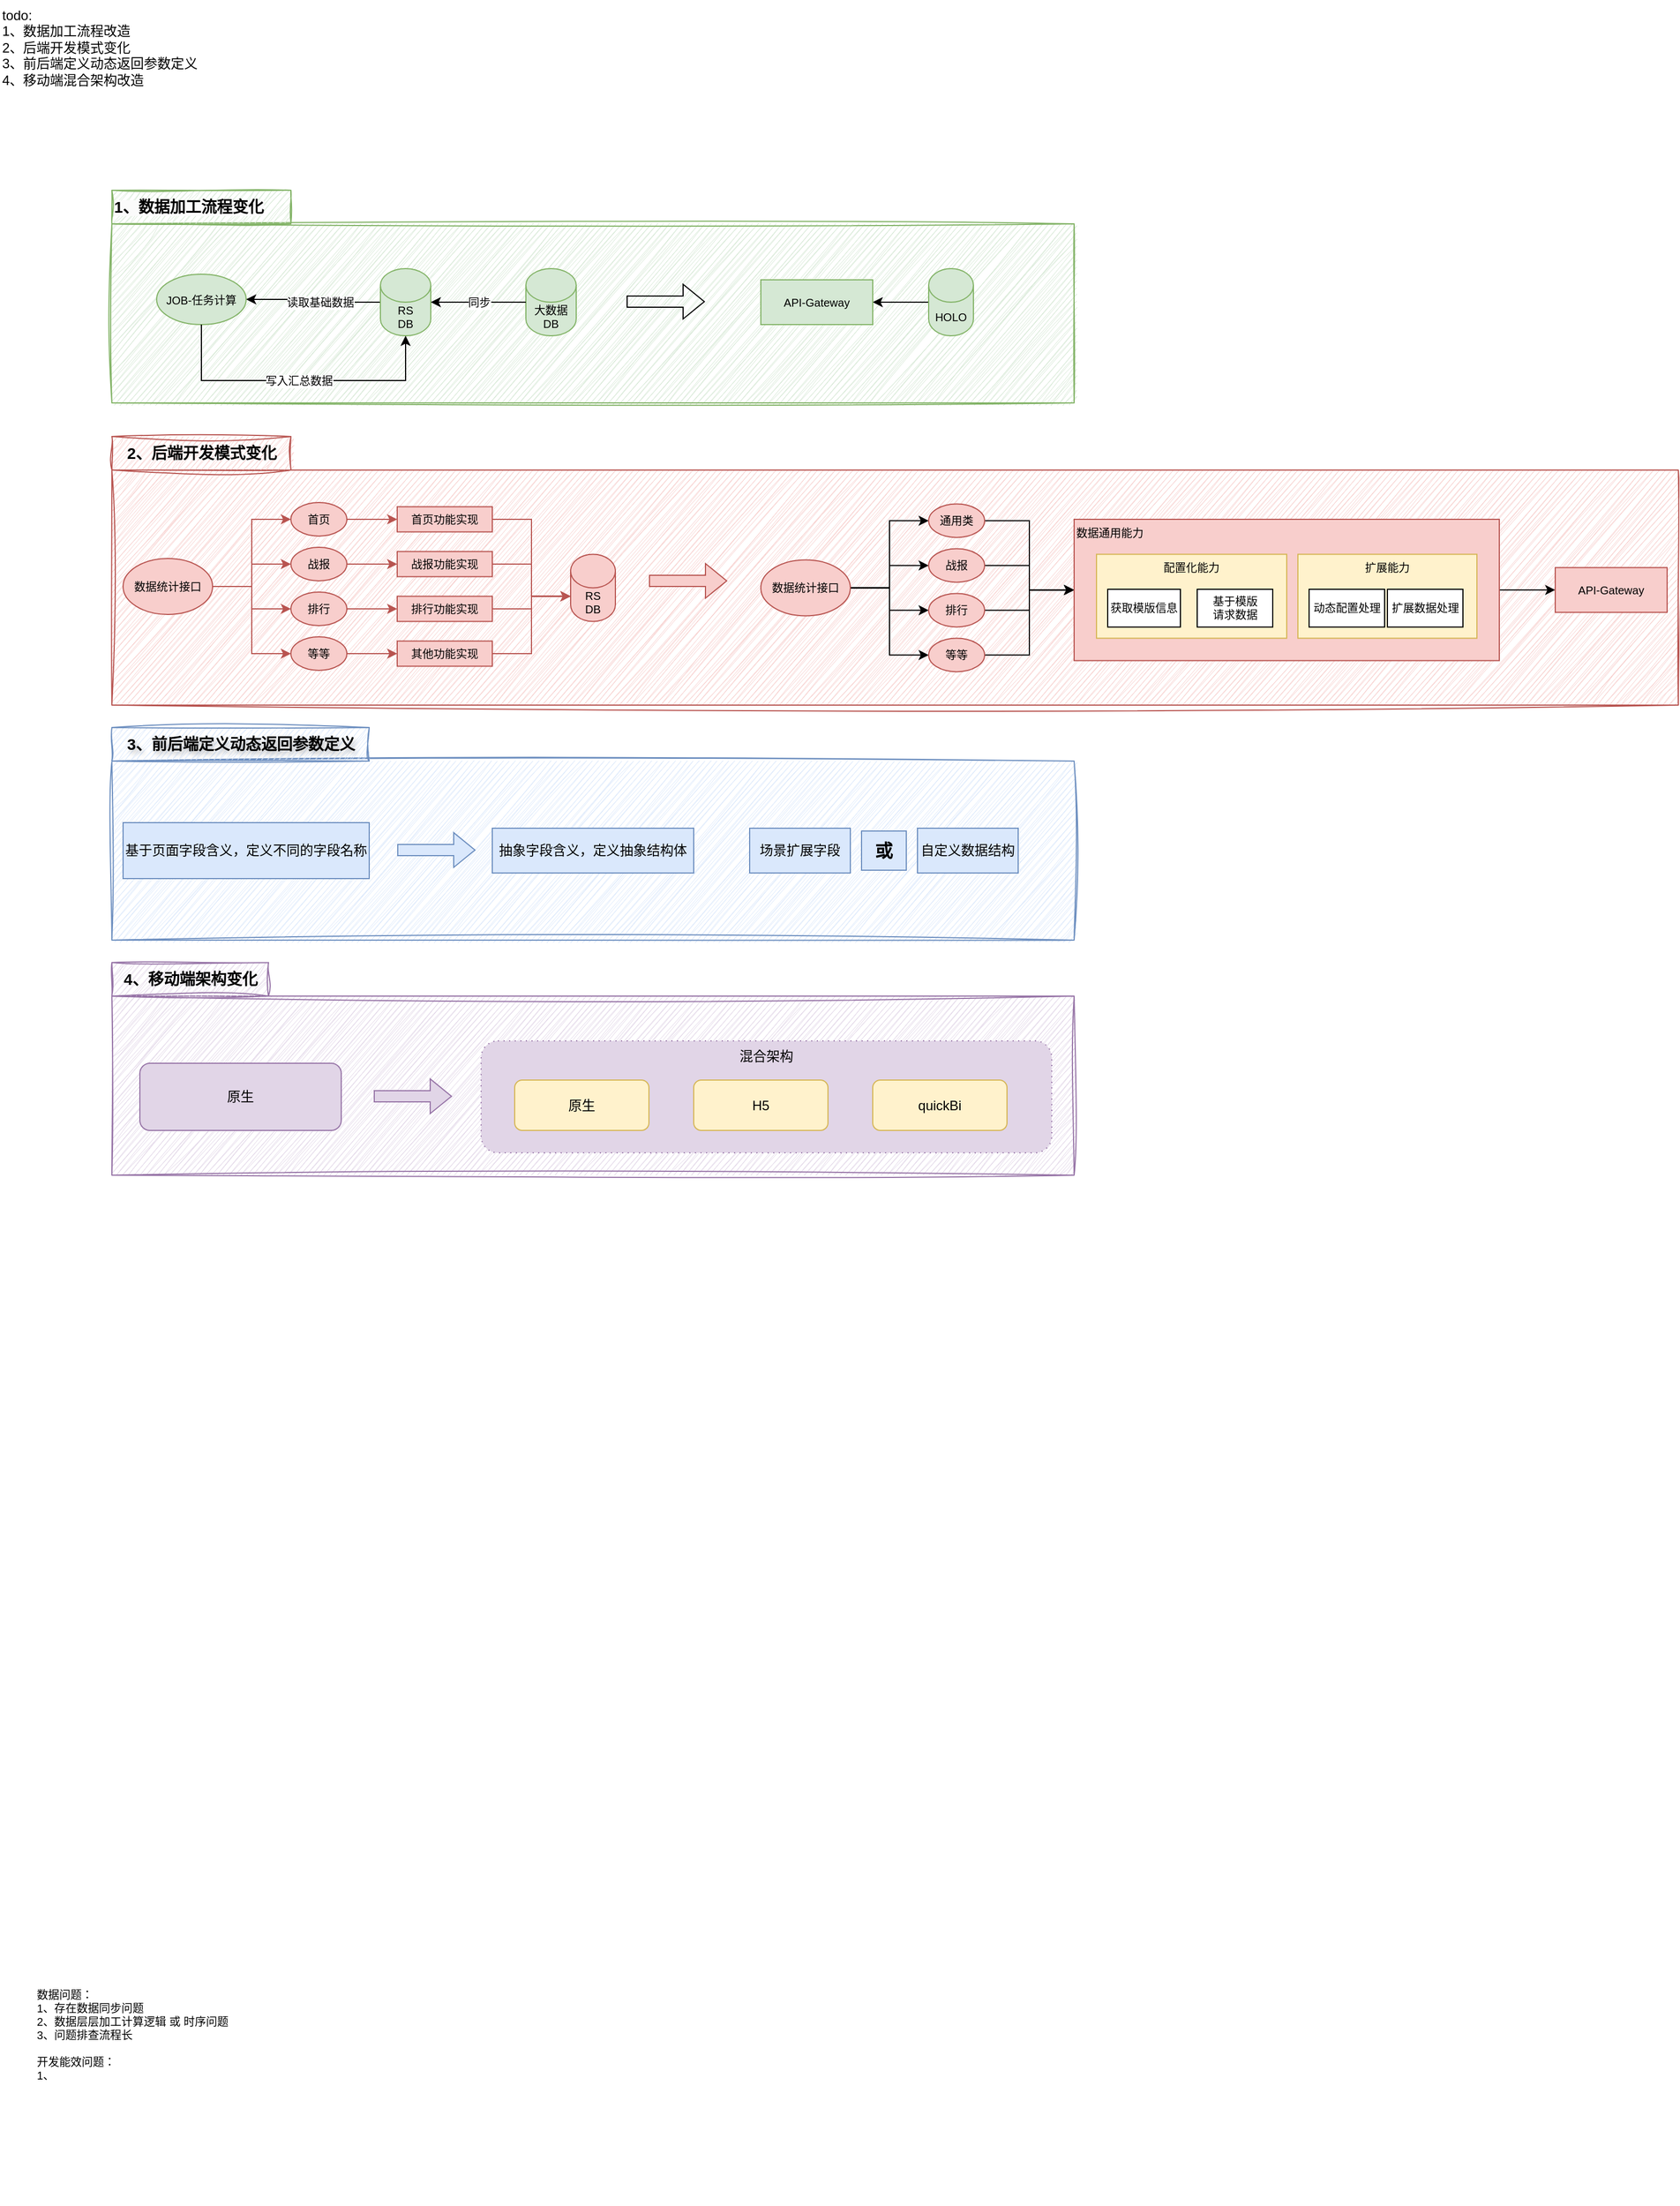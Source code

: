 <mxfile version="25.0.3">
  <diagram name="第 1 页" id="R8YURKRHeUlcDB6ha7RJ">
    <mxGraphModel dx="1307" dy="1915" grid="1" gridSize="10" guides="1" tooltips="1" connect="1" arrows="1" fold="1" page="1" pageScale="1" pageWidth="827" pageHeight="1169" math="0" shadow="0">
      <root>
        <mxCell id="0" />
        <mxCell id="1" parent="0" />
        <mxCell id="C8wExsxdSCBqk2phjL91-6" value="" style="rounded=0;whiteSpace=wrap;html=1;fillColor=#f8cecc;strokeColor=#b85450;sketch=1;curveFitting=1;jiggle=2;verticalAlign=top;align=left;" vertex="1" parent="1">
          <mxGeometry x="180" y="-620" width="1400" height="210" as="geometry" />
        </mxCell>
        <mxCell id="C8wExsxdSCBqk2phjL91-5" value="" style="rounded=0;whiteSpace=wrap;html=1;verticalAlign=top;align=left;fillColor=#d5e8d4;strokeColor=#82b366;sketch=1;curveFitting=1;jiggle=2;" vertex="1" parent="1">
          <mxGeometry x="180" y="-840" width="860" height="160" as="geometry" />
        </mxCell>
        <mxCell id="ImryK3UNKVc3aRogpXYe-1" style="edgeStyle=orthogonalEdgeStyle;rounded=0;orthogonalLoop=1;jettySize=auto;html=1;entryX=1;entryY=0.5;entryDx=0;entryDy=0;fontSize=10;" parent="1" source="ImryK3UNKVc3aRogpXYe-3" target="ImryK3UNKVc3aRogpXYe-6" edge="1">
          <mxGeometry relative="1" as="geometry" />
        </mxCell>
        <mxCell id="ImryK3UNKVc3aRogpXYe-2" value="读取基础数据" style="edgeLabel;html=1;align=center;verticalAlign=middle;resizable=0;points=[];fontSize=10;" parent="ImryK3UNKVc3aRogpXYe-1" vertex="1" connectable="0">
          <mxGeometry x="-0.111" y="3" relative="1" as="geometry">
            <mxPoint y="-3" as="offset" />
          </mxGeometry>
        </mxCell>
        <mxCell id="ImryK3UNKVc3aRogpXYe-3" value="RS&lt;br style=&quot;font-size: 10px;&quot;&gt;DB" style="shape=cylinder3;whiteSpace=wrap;html=1;boundedLbl=1;backgroundOutline=1;size=15;fontSize=10;fillColor=#d5e8d4;strokeColor=#82b366;" parent="1" vertex="1">
          <mxGeometry x="420" y="-800" width="45" height="60" as="geometry" />
        </mxCell>
        <mxCell id="ImryK3UNKVc3aRogpXYe-4" value="大数据&lt;br style=&quot;font-size: 10px;&quot;&gt;DB" style="shape=cylinder3;whiteSpace=wrap;html=1;boundedLbl=1;backgroundOutline=1;size=15;fontSize=10;fillColor=#d5e8d4;strokeColor=#82b366;" parent="1" vertex="1">
          <mxGeometry x="550" y="-800" width="45" height="60" as="geometry" />
        </mxCell>
        <mxCell id="ImryK3UNKVc3aRogpXYe-5" value="同步" style="edgeStyle=orthogonalEdgeStyle;rounded=0;orthogonalLoop=1;jettySize=auto;html=1;entryX=1;entryY=0.5;entryDx=0;entryDy=0;entryPerimeter=0;fontSize=10;" parent="1" source="ImryK3UNKVc3aRogpXYe-4" target="ImryK3UNKVc3aRogpXYe-3" edge="1">
          <mxGeometry relative="1" as="geometry" />
        </mxCell>
        <mxCell id="ImryK3UNKVc3aRogpXYe-6" value="JOB-任务计算" style="ellipse;whiteSpace=wrap;html=1;fontSize=10;fillColor=#d5e8d4;strokeColor=#82b366;" parent="1" vertex="1">
          <mxGeometry x="220" y="-795" width="80" height="45" as="geometry" />
        </mxCell>
        <mxCell id="ImryK3UNKVc3aRogpXYe-7" style="edgeStyle=orthogonalEdgeStyle;rounded=0;orthogonalLoop=1;jettySize=auto;html=1;entryX=0.5;entryY=1;entryDx=0;entryDy=0;entryPerimeter=0;fontSize=10;" parent="1" source="ImryK3UNKVc3aRogpXYe-6" target="ImryK3UNKVc3aRogpXYe-3" edge="1">
          <mxGeometry relative="1" as="geometry">
            <Array as="points">
              <mxPoint x="260" y="-700" />
              <mxPoint x="443" y="-700" />
            </Array>
          </mxGeometry>
        </mxCell>
        <mxCell id="ImryK3UNKVc3aRogpXYe-8" value="写入汇总数据" style="edgeLabel;html=1;align=center;verticalAlign=middle;resizable=0;points=[];fontSize=10;" parent="ImryK3UNKVc3aRogpXYe-7" vertex="1" connectable="0">
          <mxGeometry x="0.018" y="3" relative="1" as="geometry">
            <mxPoint x="-2" y="3" as="offset" />
          </mxGeometry>
        </mxCell>
        <mxCell id="ImryK3UNKVc3aRogpXYe-9" value="数据问题：&lt;br style=&quot;font-size: 10px;&quot;&gt;1、存在数据同步问题&lt;br style=&quot;font-size: 10px;&quot;&gt;2、数据层层加工计算逻辑 或 时序问题&lt;br style=&quot;font-size: 10px;&quot;&gt;&lt;div style=&quot;font-size: 10px;&quot;&gt;3、问题排查流程长&lt;br style=&quot;font-size: 10px;&quot;&gt;&lt;br style=&quot;font-size: 10px;&quot;&gt;开发能效问题：&lt;/div&gt;&lt;div style=&quot;font-size: 10px;&quot;&gt;1、&lt;/div&gt;" style="text;html=1;align=left;verticalAlign=top;whiteSpace=wrap;rounded=0;fontSize=10;" parent="1" vertex="1">
          <mxGeometry x="111" y="730" width="319" height="200" as="geometry" />
        </mxCell>
        <mxCell id="ImryK3UNKVc3aRogpXYe-10" style="edgeStyle=orthogonalEdgeStyle;rounded=0;orthogonalLoop=1;jettySize=auto;html=1;entryX=0;entryY=0.5;entryDx=0;entryDy=0;fontSize=10;fillColor=#f8cecc;strokeColor=#b85450;" parent="1" source="ImryK3UNKVc3aRogpXYe-14" target="ImryK3UNKVc3aRogpXYe-16" edge="1">
          <mxGeometry relative="1" as="geometry" />
        </mxCell>
        <mxCell id="ImryK3UNKVc3aRogpXYe-11" style="edgeStyle=orthogonalEdgeStyle;rounded=0;orthogonalLoop=1;jettySize=auto;html=1;entryX=0;entryY=0.5;entryDx=0;entryDy=0;fontSize=10;fillColor=#f8cecc;strokeColor=#b85450;" parent="1" source="ImryK3UNKVc3aRogpXYe-14" target="ImryK3UNKVc3aRogpXYe-21" edge="1">
          <mxGeometry relative="1" as="geometry" />
        </mxCell>
        <mxCell id="ImryK3UNKVc3aRogpXYe-12" style="edgeStyle=orthogonalEdgeStyle;rounded=0;orthogonalLoop=1;jettySize=auto;html=1;entryX=0;entryY=0.5;entryDx=0;entryDy=0;fontSize=10;fillColor=#f8cecc;strokeColor=#b85450;" parent="1" source="ImryK3UNKVc3aRogpXYe-14" target="ImryK3UNKVc3aRogpXYe-23" edge="1">
          <mxGeometry relative="1" as="geometry" />
        </mxCell>
        <mxCell id="ImryK3UNKVc3aRogpXYe-13" style="edgeStyle=orthogonalEdgeStyle;rounded=0;orthogonalLoop=1;jettySize=auto;html=1;exitX=1;exitY=0.5;exitDx=0;exitDy=0;entryX=0;entryY=0.5;entryDx=0;entryDy=0;fontSize=10;fillColor=#f8cecc;strokeColor=#b85450;" parent="1" source="ImryK3UNKVc3aRogpXYe-14" target="ImryK3UNKVc3aRogpXYe-25" edge="1">
          <mxGeometry relative="1" as="geometry" />
        </mxCell>
        <mxCell id="ImryK3UNKVc3aRogpXYe-14" value="数据统计接口" style="ellipse;whiteSpace=wrap;html=1;fontSize=10;fillColor=#f8cecc;strokeColor=#b85450;" parent="1" vertex="1">
          <mxGeometry x="190" y="-541" width="80" height="50" as="geometry" />
        </mxCell>
        <mxCell id="ImryK3UNKVc3aRogpXYe-15" value="" style="edgeStyle=orthogonalEdgeStyle;rounded=0;orthogonalLoop=1;jettySize=auto;html=1;fontSize=10;fillColor=#f8cecc;strokeColor=#b85450;" parent="1" source="ImryK3UNKVc3aRogpXYe-16" target="ImryK3UNKVc3aRogpXYe-26" edge="1">
          <mxGeometry relative="1" as="geometry" />
        </mxCell>
        <mxCell id="ImryK3UNKVc3aRogpXYe-16" value="首页" style="ellipse;whiteSpace=wrap;html=1;fontSize=10;fillColor=#f8cecc;strokeColor=#b85450;" parent="1" vertex="1">
          <mxGeometry x="340" y="-591" width="50" height="30" as="geometry" />
        </mxCell>
        <mxCell id="ImryK3UNKVc3aRogpXYe-17" value="" style="edgeStyle=orthogonalEdgeStyle;rounded=0;orthogonalLoop=1;jettySize=auto;html=1;fontSize=10;" parent="1" source="ImryK3UNKVc3aRogpXYe-18" target="ImryK3UNKVc3aRogpXYe-19" edge="1">
          <mxGeometry relative="1" as="geometry" />
        </mxCell>
        <mxCell id="ImryK3UNKVc3aRogpXYe-18" value="HOLO" style="shape=cylinder3;whiteSpace=wrap;html=1;boundedLbl=1;backgroundOutline=1;size=15;fontSize=10;fillColor=#d5e8d4;strokeColor=#82b366;" parent="1" vertex="1">
          <mxGeometry x="910" y="-800" width="40" height="60" as="geometry" />
        </mxCell>
        <mxCell id="ImryK3UNKVc3aRogpXYe-19" value="API-Gateway" style="whiteSpace=wrap;html=1;fontSize=10;fillColor=#d5e8d4;strokeColor=#82b366;" parent="1" vertex="1">
          <mxGeometry x="760" y="-790" width="100" height="40" as="geometry" />
        </mxCell>
        <mxCell id="ImryK3UNKVc3aRogpXYe-20" style="edgeStyle=orthogonalEdgeStyle;rounded=0;orthogonalLoop=1;jettySize=auto;html=1;entryX=0;entryY=0.5;entryDx=0;entryDy=0;fontSize=10;fillColor=#f8cecc;strokeColor=#b85450;" parent="1" source="ImryK3UNKVc3aRogpXYe-21" target="ImryK3UNKVc3aRogpXYe-28" edge="1">
          <mxGeometry relative="1" as="geometry" />
        </mxCell>
        <mxCell id="ImryK3UNKVc3aRogpXYe-21" value="战报" style="ellipse;whiteSpace=wrap;html=1;fontSize=10;fillColor=#f8cecc;strokeColor=#b85450;" parent="1" vertex="1">
          <mxGeometry x="340" y="-551" width="50" height="30" as="geometry" />
        </mxCell>
        <mxCell id="ImryK3UNKVc3aRogpXYe-22" style="edgeStyle=orthogonalEdgeStyle;rounded=0;orthogonalLoop=1;jettySize=auto;html=1;entryX=0;entryY=0.5;entryDx=0;entryDy=0;fontSize=10;fillColor=#f8cecc;strokeColor=#b85450;" parent="1" source="ImryK3UNKVc3aRogpXYe-23" target="ImryK3UNKVc3aRogpXYe-27" edge="1">
          <mxGeometry relative="1" as="geometry" />
        </mxCell>
        <mxCell id="ImryK3UNKVc3aRogpXYe-23" value="排行" style="ellipse;whiteSpace=wrap;html=1;fontSize=10;fillColor=#f8cecc;strokeColor=#b85450;" parent="1" vertex="1">
          <mxGeometry x="340" y="-511" width="50" height="30" as="geometry" />
        </mxCell>
        <mxCell id="ImryK3UNKVc3aRogpXYe-24" style="edgeStyle=orthogonalEdgeStyle;rounded=0;orthogonalLoop=1;jettySize=auto;html=1;entryX=0;entryY=0.5;entryDx=0;entryDy=0;fontSize=10;fillColor=#f8cecc;strokeColor=#b85450;" parent="1" source="ImryK3UNKVc3aRogpXYe-25" target="ImryK3UNKVc3aRogpXYe-29" edge="1">
          <mxGeometry relative="1" as="geometry" />
        </mxCell>
        <mxCell id="ImryK3UNKVc3aRogpXYe-25" value="等等" style="ellipse;whiteSpace=wrap;html=1;fontSize=10;fillColor=#f8cecc;strokeColor=#b85450;" parent="1" vertex="1">
          <mxGeometry x="340" y="-471" width="50" height="30" as="geometry" />
        </mxCell>
        <mxCell id="ImryK3UNKVc3aRogpXYe-26" value="首页功能实现" style="whiteSpace=wrap;html=1;fontSize=10;fillColor=#f8cecc;strokeColor=#b85450;" parent="1" vertex="1">
          <mxGeometry x="435" y="-587.25" width="85" height="22.5" as="geometry" />
        </mxCell>
        <mxCell id="ImryK3UNKVc3aRogpXYe-27" value="排行功能实现" style="whiteSpace=wrap;html=1;fontSize=10;fillColor=#f8cecc;strokeColor=#b85450;" parent="1" vertex="1">
          <mxGeometry x="435" y="-507.25" width="85" height="22.5" as="geometry" />
        </mxCell>
        <mxCell id="ImryK3UNKVc3aRogpXYe-28" value="战报功能实现" style="whiteSpace=wrap;html=1;fontSize=10;fillColor=#f8cecc;strokeColor=#b85450;" parent="1" vertex="1">
          <mxGeometry x="435" y="-547.25" width="85" height="22.5" as="geometry" />
        </mxCell>
        <mxCell id="ImryK3UNKVc3aRogpXYe-29" value="其他功能实现" style="whiteSpace=wrap;html=1;fontSize=10;fillColor=#f8cecc;strokeColor=#b85450;" parent="1" vertex="1">
          <mxGeometry x="435" y="-467.25" width="85" height="22.5" as="geometry" />
        </mxCell>
        <mxCell id="ImryK3UNKVc3aRogpXYe-30" value="" style="shape=flexArrow;endArrow=classic;html=1;rounded=0;fontSize=10;" parent="1" edge="1">
          <mxGeometry width="50" height="50" relative="1" as="geometry">
            <mxPoint x="640" y="-770.5" as="sourcePoint" />
            <mxPoint x="710" y="-770.5" as="targetPoint" />
          </mxGeometry>
        </mxCell>
        <mxCell id="ImryK3UNKVc3aRogpXYe-31" value="RS&lt;br style=&quot;font-size: 10px;&quot;&gt;DB" style="shape=cylinder3;whiteSpace=wrap;html=1;boundedLbl=1;backgroundOutline=1;size=15;fontSize=10;fillColor=#f8cecc;strokeColor=#b85450;" parent="1" vertex="1">
          <mxGeometry x="590" y="-544.75" width="40" height="60" as="geometry" />
        </mxCell>
        <mxCell id="ImryK3UNKVc3aRogpXYe-32" style="edgeStyle=orthogonalEdgeStyle;rounded=0;orthogonalLoop=1;jettySize=auto;html=1;entryX=0;entryY=0;entryDx=0;entryDy=37.5;entryPerimeter=0;fontSize=10;fillColor=#f8cecc;strokeColor=#b85450;" parent="1" source="ImryK3UNKVc3aRogpXYe-28" target="ImryK3UNKVc3aRogpXYe-31" edge="1">
          <mxGeometry relative="1" as="geometry" />
        </mxCell>
        <mxCell id="ImryK3UNKVc3aRogpXYe-33" style="edgeStyle=orthogonalEdgeStyle;rounded=0;orthogonalLoop=1;jettySize=auto;html=1;entryX=0;entryY=0;entryDx=0;entryDy=37.5;entryPerimeter=0;fontSize=10;fillColor=#f8cecc;strokeColor=#b85450;" parent="1" source="ImryK3UNKVc3aRogpXYe-26" target="ImryK3UNKVc3aRogpXYe-31" edge="1">
          <mxGeometry relative="1" as="geometry" />
        </mxCell>
        <mxCell id="ImryK3UNKVc3aRogpXYe-34" style="edgeStyle=orthogonalEdgeStyle;rounded=0;orthogonalLoop=1;jettySize=auto;html=1;entryX=0;entryY=0;entryDx=0;entryDy=37.5;entryPerimeter=0;fontSize=10;fillColor=#f8cecc;strokeColor=#b85450;" parent="1" source="ImryK3UNKVc3aRogpXYe-27" target="ImryK3UNKVc3aRogpXYe-31" edge="1">
          <mxGeometry relative="1" as="geometry" />
        </mxCell>
        <mxCell id="ImryK3UNKVc3aRogpXYe-35" style="edgeStyle=orthogonalEdgeStyle;rounded=0;orthogonalLoop=1;jettySize=auto;html=1;entryX=0;entryY=0;entryDx=0;entryDy=37.5;entryPerimeter=0;fontSize=10;fillColor=#f8cecc;strokeColor=#b85450;" parent="1" source="ImryK3UNKVc3aRogpXYe-29" target="ImryK3UNKVc3aRogpXYe-31" edge="1">
          <mxGeometry relative="1" as="geometry" />
        </mxCell>
        <mxCell id="ImryK3UNKVc3aRogpXYe-36" value="" style="shape=flexArrow;endArrow=classic;html=1;rounded=0;fontSize=10;fillColor=#f8cecc;strokeColor=#b85450;" parent="1" edge="1">
          <mxGeometry width="50" height="50" relative="1" as="geometry">
            <mxPoint x="660" y="-521" as="sourcePoint" />
            <mxPoint x="730" y="-521" as="targetPoint" />
          </mxGeometry>
        </mxCell>
        <mxCell id="ImryK3UNKVc3aRogpXYe-37" style="edgeStyle=orthogonalEdgeStyle;rounded=0;orthogonalLoop=1;jettySize=auto;html=1;entryX=0;entryY=0.5;entryDx=0;entryDy=0;fontSize=10;" parent="1" source="ImryK3UNKVc3aRogpXYe-41" target="ImryK3UNKVc3aRogpXYe-42" edge="1">
          <mxGeometry relative="1" as="geometry" />
        </mxCell>
        <mxCell id="ImryK3UNKVc3aRogpXYe-38" style="edgeStyle=orthogonalEdgeStyle;rounded=0;orthogonalLoop=1;jettySize=auto;html=1;entryX=0;entryY=0.5;entryDx=0;entryDy=0;fontSize=10;" parent="1" source="ImryK3UNKVc3aRogpXYe-41" target="ImryK3UNKVc3aRogpXYe-43" edge="1">
          <mxGeometry relative="1" as="geometry" />
        </mxCell>
        <mxCell id="ImryK3UNKVc3aRogpXYe-39" style="edgeStyle=orthogonalEdgeStyle;rounded=0;orthogonalLoop=1;jettySize=auto;html=1;entryX=0;entryY=0.5;entryDx=0;entryDy=0;fontSize=10;" parent="1" source="ImryK3UNKVc3aRogpXYe-41" target="ImryK3UNKVc3aRogpXYe-45" edge="1">
          <mxGeometry relative="1" as="geometry" />
        </mxCell>
        <mxCell id="ImryK3UNKVc3aRogpXYe-40" style="edgeStyle=orthogonalEdgeStyle;rounded=0;orthogonalLoop=1;jettySize=auto;html=1;exitX=1;exitY=0.5;exitDx=0;exitDy=0;entryX=0;entryY=0.5;entryDx=0;entryDy=0;fontSize=10;" parent="1" source="ImryK3UNKVc3aRogpXYe-41" target="ImryK3UNKVc3aRogpXYe-47" edge="1">
          <mxGeometry relative="1" as="geometry" />
        </mxCell>
        <mxCell id="ImryK3UNKVc3aRogpXYe-41" value="数据统计接口" style="ellipse;whiteSpace=wrap;html=1;fontSize=10;fillColor=#f8cecc;strokeColor=#b85450;" parent="1" vertex="1">
          <mxGeometry x="760" y="-539.75" width="80" height="50" as="geometry" />
        </mxCell>
        <mxCell id="C8wExsxdSCBqk2phjL91-1" style="edgeStyle=orthogonalEdgeStyle;rounded=0;orthogonalLoop=1;jettySize=auto;html=1;entryX=0;entryY=0.5;entryDx=0;entryDy=0;" edge="1" parent="1" source="ImryK3UNKVc3aRogpXYe-42" target="ImryK3UNKVc3aRogpXYe-48">
          <mxGeometry relative="1" as="geometry" />
        </mxCell>
        <mxCell id="ImryK3UNKVc3aRogpXYe-42" value="通用类" style="ellipse;whiteSpace=wrap;html=1;fontSize=10;fillColor=#f8cecc;strokeColor=#b85450;" parent="1" vertex="1">
          <mxGeometry x="910" y="-589.75" width="50" height="30" as="geometry" />
        </mxCell>
        <mxCell id="C8wExsxdSCBqk2phjL91-2" style="edgeStyle=orthogonalEdgeStyle;rounded=0;orthogonalLoop=1;jettySize=auto;html=1;entryX=0;entryY=0.5;entryDx=0;entryDy=0;" edge="1" parent="1" source="ImryK3UNKVc3aRogpXYe-43" target="ImryK3UNKVc3aRogpXYe-48">
          <mxGeometry relative="1" as="geometry" />
        </mxCell>
        <mxCell id="ImryK3UNKVc3aRogpXYe-43" value="战报" style="ellipse;whiteSpace=wrap;html=1;fontSize=10;fillColor=#f8cecc;strokeColor=#b85450;" parent="1" vertex="1">
          <mxGeometry x="910" y="-549.75" width="50" height="30" as="geometry" />
        </mxCell>
        <mxCell id="C8wExsxdSCBqk2phjL91-3" style="edgeStyle=orthogonalEdgeStyle;rounded=0;orthogonalLoop=1;jettySize=auto;html=1;entryX=0;entryY=0.5;entryDx=0;entryDy=0;" edge="1" parent="1" source="ImryK3UNKVc3aRogpXYe-45" target="ImryK3UNKVc3aRogpXYe-48">
          <mxGeometry relative="1" as="geometry" />
        </mxCell>
        <mxCell id="ImryK3UNKVc3aRogpXYe-45" value="排行" style="ellipse;whiteSpace=wrap;html=1;fontSize=10;fillColor=#f8cecc;strokeColor=#b85450;" parent="1" vertex="1">
          <mxGeometry x="910" y="-509.75" width="50" height="30" as="geometry" />
        </mxCell>
        <mxCell id="ImryK3UNKVc3aRogpXYe-46" style="edgeStyle=orthogonalEdgeStyle;rounded=0;orthogonalLoop=1;jettySize=auto;html=1;entryX=0;entryY=0.5;entryDx=0;entryDy=0;fontSize=10;" parent="1" source="ImryK3UNKVc3aRogpXYe-47" target="ImryK3UNKVc3aRogpXYe-48" edge="1">
          <mxGeometry relative="1" as="geometry">
            <mxPoint x="1005" y="-454.75" as="targetPoint" />
          </mxGeometry>
        </mxCell>
        <mxCell id="ImryK3UNKVc3aRogpXYe-47" value="等等" style="ellipse;whiteSpace=wrap;html=1;fontSize=10;fillColor=#f8cecc;strokeColor=#b85450;" parent="1" vertex="1">
          <mxGeometry x="910" y="-469.75" width="50" height="30" as="geometry" />
        </mxCell>
        <mxCell id="C8wExsxdSCBqk2phjL91-8" style="edgeStyle=orthogonalEdgeStyle;rounded=0;orthogonalLoop=1;jettySize=auto;html=1;" edge="1" parent="1" source="ImryK3UNKVc3aRogpXYe-48" target="C8wExsxdSCBqk2phjL91-7">
          <mxGeometry relative="1" as="geometry" />
        </mxCell>
        <mxCell id="ImryK3UNKVc3aRogpXYe-48" value="数据通用能力" style="whiteSpace=wrap;html=1;verticalAlign=top;align=left;fontSize=10;fillColor=#f8cecc;strokeColor=#b85450;" parent="1" vertex="1">
          <mxGeometry x="1040" y="-576" width="380" height="126.25" as="geometry" />
        </mxCell>
        <mxCell id="ImryK3UNKVc3aRogpXYe-49" value="配置化能力" style="rounded=0;whiteSpace=wrap;html=1;fontSize=10;verticalAlign=top;align=center;fillColor=#fff2cc;strokeColor=#d6b656;" parent="1" vertex="1">
          <mxGeometry x="1060" y="-544.75" width="170" height="75" as="geometry" />
        </mxCell>
        <mxCell id="ImryK3UNKVc3aRogpXYe-50" value="扩展能力" style="rounded=0;whiteSpace=wrap;html=1;fontSize=10;verticalAlign=top;fillColor=#fff2cc;strokeColor=#d6b656;" parent="1" vertex="1">
          <mxGeometry x="1240" y="-544.75" width="160" height="75" as="geometry" />
        </mxCell>
        <mxCell id="ImryK3UNKVc3aRogpXYe-51" value="获取模版信息" style="rounded=0;whiteSpace=wrap;html=1;fontSize=10;" parent="1" vertex="1">
          <mxGeometry x="1070" y="-513.5" width="65" height="33.75" as="geometry" />
        </mxCell>
        <mxCell id="ImryK3UNKVc3aRogpXYe-52" value="基于模版&lt;br&gt;请求数据" style="rounded=0;whiteSpace=wrap;html=1;fontSize=10;" parent="1" vertex="1">
          <mxGeometry x="1150" y="-513.5" width="67.5" height="33.75" as="geometry" />
        </mxCell>
        <mxCell id="ImryK3UNKVc3aRogpXYe-53" value="动态配置处理" style="rounded=0;whiteSpace=wrap;html=1;fontSize=10;" parent="1" vertex="1">
          <mxGeometry x="1250" y="-513.5" width="67.5" height="33.75" as="geometry" />
        </mxCell>
        <mxCell id="ImryK3UNKVc3aRogpXYe-54" value="扩展数据处理" style="rounded=0;whiteSpace=wrap;html=1;fontSize=10;" parent="1" vertex="1">
          <mxGeometry x="1320" y="-513.5" width="67.5" height="33.75" as="geometry" />
        </mxCell>
        <mxCell id="ImryK3UNKVc3aRogpXYe-55" value="todo:&lt;div&gt;1、数据加工流程改造&lt;/div&gt;&lt;div&gt;2、后端开发模式变化&lt;/div&gt;&lt;div&gt;3、前后端定义动态返回参数定义&lt;br&gt;4、移动端混合架构改造&lt;/div&gt;" style="text;html=1;align=left;verticalAlign=top;resizable=0;points=[];autosize=1;strokeColor=none;fillColor=none;" parent="1" vertex="1">
          <mxGeometry x="80" y="-1040" width="200" height="90" as="geometry" />
        </mxCell>
        <mxCell id="C8wExsxdSCBqk2phjL91-7" value="API-Gateway" style="whiteSpace=wrap;html=1;fontSize=10;fillColor=#f8cecc;strokeColor=#b85450;" vertex="1" parent="1">
          <mxGeometry x="1470" y="-532.87" width="100" height="40" as="geometry" />
        </mxCell>
        <mxCell id="C8wExsxdSCBqk2phjL91-10" value="" style="rounded=0;whiteSpace=wrap;html=1;fillColor=#dae8fc;strokeColor=#6c8ebf;sketch=1;curveFitting=1;jiggle=2;verticalAlign=top;align=left;" vertex="1" parent="1">
          <mxGeometry x="180" y="-360" width="860" height="160" as="geometry" />
        </mxCell>
        <mxCell id="C8wExsxdSCBqk2phjL91-11" value="" style="rounded=0;whiteSpace=wrap;html=1;fillColor=#e1d5e7;strokeColor=#9673a6;sketch=1;curveFitting=1;jiggle=2;fontStyle=1;align=left;verticalAlign=top;" vertex="1" parent="1">
          <mxGeometry x="180" y="-150" width="860" height="160" as="geometry" />
        </mxCell>
        <mxCell id="C8wExsxdSCBqk2phjL91-12" value="基于页面字段含义，定义不同的字段名称" style="rounded=0;whiteSpace=wrap;html=1;fillColor=#dae8fc;strokeColor=#6c8ebf;" vertex="1" parent="1">
          <mxGeometry x="190" y="-305" width="220" height="50" as="geometry" />
        </mxCell>
        <mxCell id="C8wExsxdSCBqk2phjL91-13" value="" style="shape=flexArrow;endArrow=classic;html=1;rounded=0;fontSize=10;fillColor=#dae8fc;strokeColor=#6c8ebf;" edge="1" parent="1">
          <mxGeometry width="50" height="50" relative="1" as="geometry">
            <mxPoint x="435" y="-280.53" as="sourcePoint" />
            <mxPoint x="505" y="-280.53" as="targetPoint" />
          </mxGeometry>
        </mxCell>
        <mxCell id="C8wExsxdSCBqk2phjL91-15" value="抽象字段含义，定义抽象结构体" style="rounded=0;whiteSpace=wrap;html=1;fillColor=#dae8fc;strokeColor=#6c8ebf;" vertex="1" parent="1">
          <mxGeometry x="520" y="-300" width="180" height="40" as="geometry" />
        </mxCell>
        <mxCell id="C8wExsxdSCBqk2phjL91-16" value="" style="shape=image;html=1;verticalAlign=top;verticalLabelPosition=bottom;labelBackgroundColor=#ffffff;imageAspect=0;aspect=fixed;image=https://cdn4.iconfinder.com/data/icons/ionicons/512/icon-plus-round-128.png;fillColor=#dae8fc;strokeColor=#6c8ebf;" vertex="1" parent="1">
          <mxGeometry x="710" y="-295" width="25" height="25" as="geometry" />
        </mxCell>
        <mxCell id="C8wExsxdSCBqk2phjL91-18" value="场景扩展字段" style="rounded=0;whiteSpace=wrap;html=1;fillColor=#dae8fc;strokeColor=#6c8ebf;" vertex="1" parent="1">
          <mxGeometry x="750" y="-300" width="90" height="40" as="geometry" />
        </mxCell>
        <mxCell id="C8wExsxdSCBqk2phjL91-21" value="&lt;font style=&quot;font-size: 16px;&quot;&gt;&lt;b style=&quot;&quot;&gt;或&lt;/b&gt;&lt;/font&gt;" style="text;html=1;align=center;verticalAlign=middle;whiteSpace=wrap;rounded=0;fillColor=#dae8fc;strokeColor=#6c8ebf;" vertex="1" parent="1">
          <mxGeometry x="850" y="-297.5" width="40" height="35" as="geometry" />
        </mxCell>
        <mxCell id="C8wExsxdSCBqk2phjL91-23" value="自定义数据结构" style="rounded=0;whiteSpace=wrap;html=1;fillColor=#dae8fc;strokeColor=#6c8ebf;" vertex="1" parent="1">
          <mxGeometry x="900" y="-300" width="90" height="40" as="geometry" />
        </mxCell>
        <mxCell id="C8wExsxdSCBqk2phjL91-24" value="&lt;span style=&quot;text-align: left;&quot;&gt;&lt;b&gt;&lt;font style=&quot;font-size: 14px;&quot;&gt;3、前后端定义动态返回参数定义&lt;/font&gt;&lt;/b&gt;&lt;/span&gt;" style="text;html=1;align=center;verticalAlign=middle;resizable=0;points=[];autosize=1;strokeColor=#6c8ebf;fillColor=#dae8fc;labelBackgroundColor=none;labelBorderColor=none;textShadow=1;sketch=1;curveFitting=1;jiggle=2;" vertex="1" parent="1">
          <mxGeometry x="180" y="-390" width="230" height="30" as="geometry" />
        </mxCell>
        <mxCell id="C8wExsxdSCBqk2phjL91-25" value="&lt;span style=&quot;color: rgb(0, 0, 0); font-family: Helvetica; font-style: normal; font-variant-ligatures: normal; font-variant-caps: normal; letter-spacing: normal; orphans: 2; text-align: left; text-indent: 0px; text-transform: none; widows: 2; word-spacing: 0px; -webkit-text-stroke-width: 0px; white-space: nowrap; background-color: rgb(251, 251, 251); text-decoration-thickness: initial; text-decoration-style: initial; text-decoration-color: initial; float: none; display: inline !important;&quot;&gt;&lt;b style=&quot;&quot;&gt;&lt;font style=&quot;font-size: 14px;&quot;&gt;1、数据加工流程变化&lt;/font&gt;&lt;/b&gt;&lt;/span&gt;" style="text;whiteSpace=wrap;html=1;fillColor=#d5e8d4;strokeColor=#82b366;sketch=1;curveFitting=1;jiggle=2;" vertex="1" parent="1">
          <mxGeometry x="180" y="-870" width="160" height="30" as="geometry" />
        </mxCell>
        <mxCell id="C8wExsxdSCBqk2phjL91-26" value="&lt;span style=&quot;text-align: left;&quot;&gt;&lt;b&gt;&lt;font style=&quot;font-size: 14px;&quot;&gt;2、后端开发模式变化&lt;/font&gt;&lt;/b&gt;&lt;/span&gt;" style="text;html=1;align=center;verticalAlign=middle;resizable=0;points=[];autosize=1;strokeColor=#b85450;fillColor=#f8cecc;sketch=1;curveFitting=1;jiggle=2;" vertex="1" parent="1">
          <mxGeometry x="180" y="-650" width="160" height="30" as="geometry" />
        </mxCell>
        <mxCell id="C8wExsxdSCBqk2phjL91-27" value="&lt;span style=&quot;text-align: left;&quot;&gt;&lt;b&gt;&lt;font style=&quot;font-size: 14px;&quot;&gt;4、移动端架构变化&lt;/font&gt;&lt;/b&gt;&lt;/span&gt;" style="text;html=1;align=center;verticalAlign=middle;resizable=0;points=[];autosize=1;strokeColor=#9673a6;fillColor=#e1d5e7;sketch=1;curveFitting=1;jiggle=2;" vertex="1" parent="1">
          <mxGeometry x="180" y="-180" width="140" height="30" as="geometry" />
        </mxCell>
        <mxCell id="C8wExsxdSCBqk2phjL91-28" value="原生" style="rounded=1;whiteSpace=wrap;html=1;fillColor=#e1d5e7;strokeColor=#9673a6;" vertex="1" parent="1">
          <mxGeometry x="205" y="-90" width="180" height="60" as="geometry" />
        </mxCell>
        <mxCell id="C8wExsxdSCBqk2phjL91-30" value="" style="shape=flexArrow;endArrow=classic;html=1;rounded=0;fontSize=10;fillColor=#e1d5e7;strokeColor=#9673a6;" edge="1" parent="1">
          <mxGeometry width="50" height="50" relative="1" as="geometry">
            <mxPoint x="414" y="-60.53" as="sourcePoint" />
            <mxPoint x="484" y="-60.53" as="targetPoint" />
          </mxGeometry>
        </mxCell>
        <mxCell id="C8wExsxdSCBqk2phjL91-32" value="混合架构" style="rounded=1;whiteSpace=wrap;html=1;verticalAlign=top;dashed=1;dashPattern=1 4;fillColor=#e1d5e7;strokeColor=#9673a6;" vertex="1" parent="1">
          <mxGeometry x="510" y="-110" width="510" height="100" as="geometry" />
        </mxCell>
        <mxCell id="C8wExsxdSCBqk2phjL91-33" value="原生" style="rounded=1;whiteSpace=wrap;html=1;fillColor=#fff2cc;strokeColor=#d6b656;" vertex="1" parent="1">
          <mxGeometry x="540" y="-75" width="120" height="45" as="geometry" />
        </mxCell>
        <mxCell id="C8wExsxdSCBqk2phjL91-36" value="H5" style="rounded=1;whiteSpace=wrap;html=1;fillColor=#fff2cc;strokeColor=#d6b656;" vertex="1" parent="1">
          <mxGeometry x="700" y="-75" width="120" height="45" as="geometry" />
        </mxCell>
        <mxCell id="C8wExsxdSCBqk2phjL91-37" value="quickBi" style="rounded=1;whiteSpace=wrap;html=1;fillColor=#fff2cc;strokeColor=#d6b656;" vertex="1" parent="1">
          <mxGeometry x="860" y="-75" width="120" height="45" as="geometry" />
        </mxCell>
      </root>
    </mxGraphModel>
  </diagram>
</mxfile>

